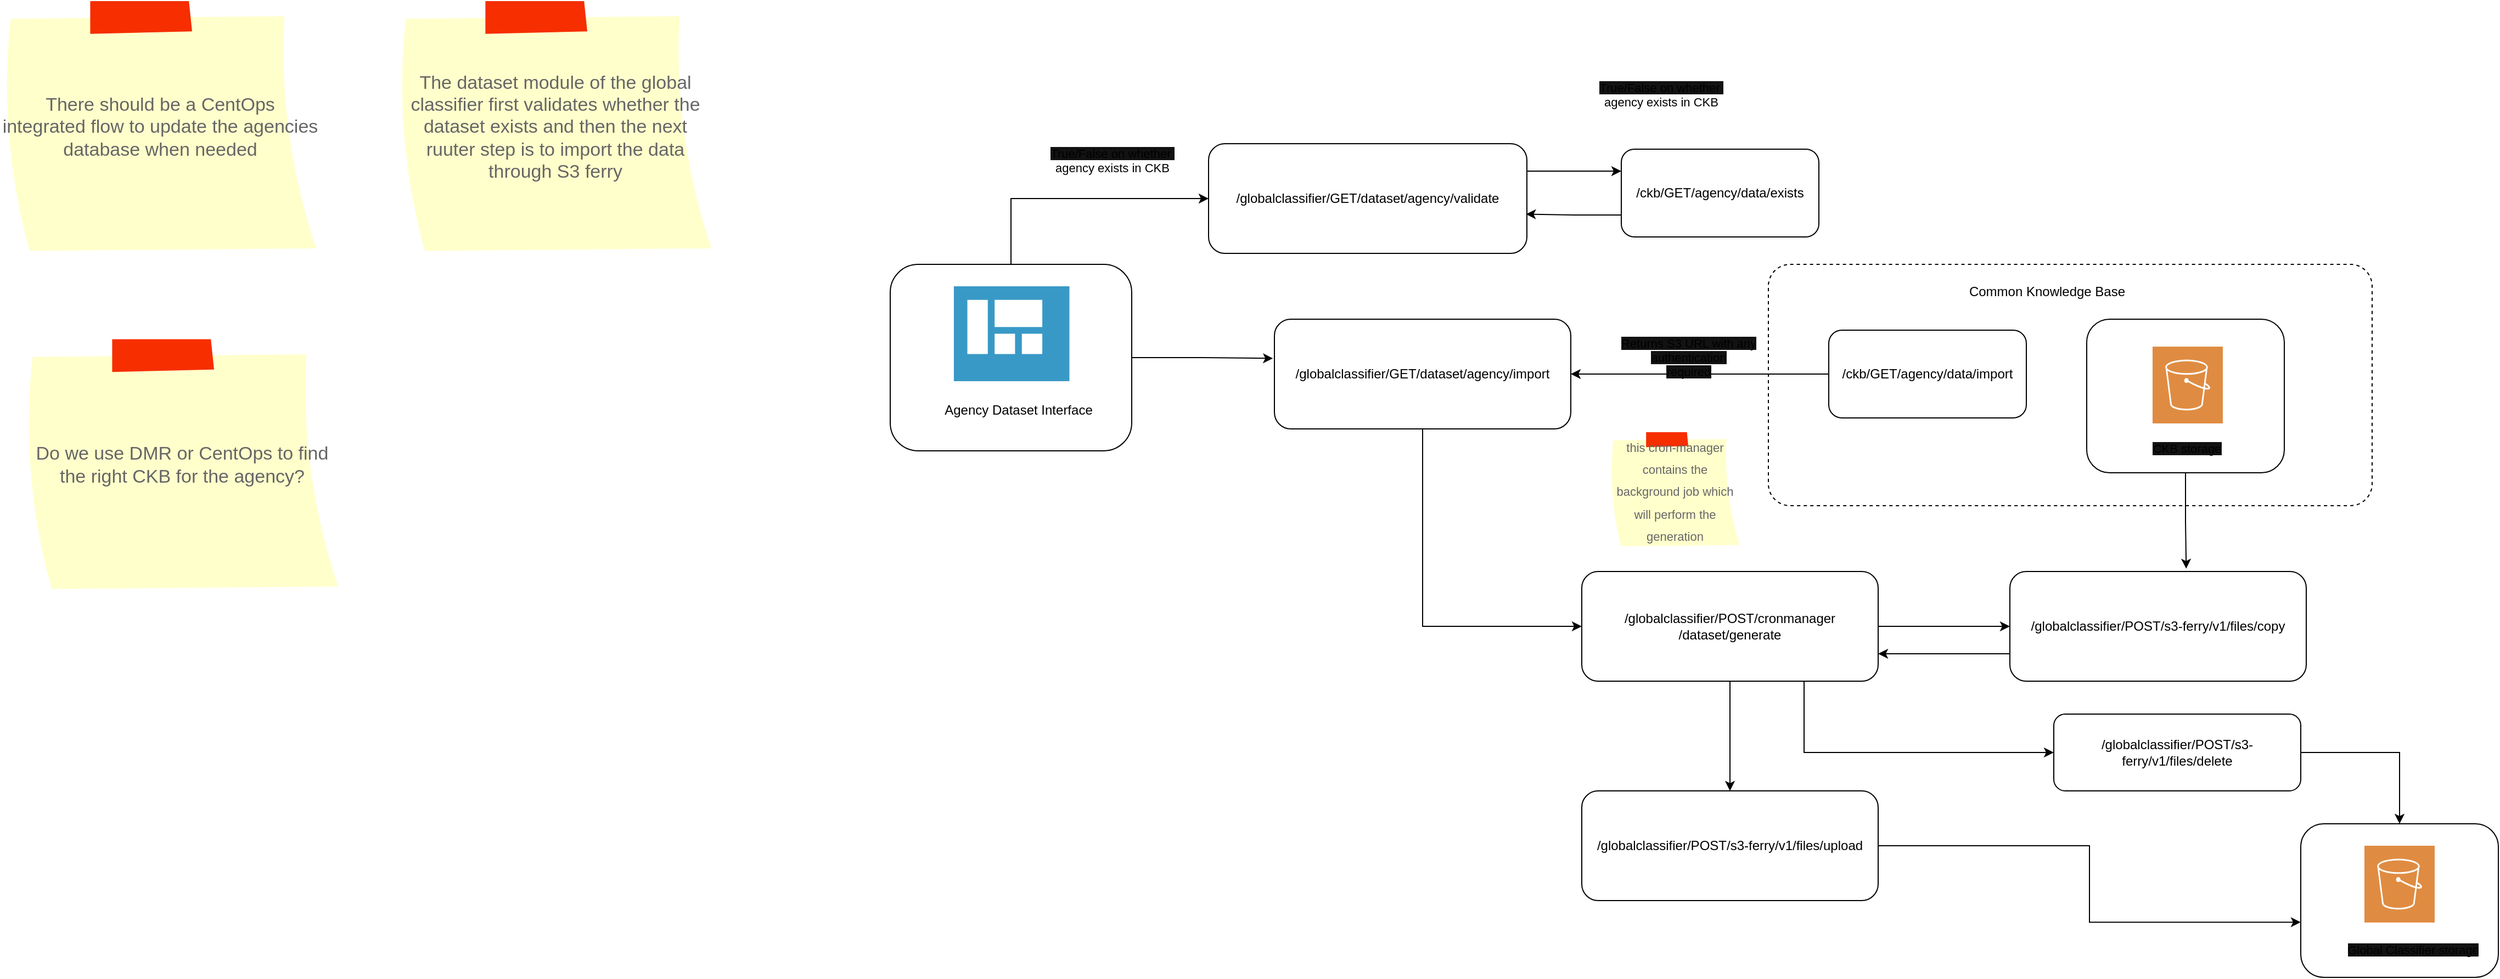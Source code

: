 <mxfile version="26.2.15">
  <diagram name="Page-1" id="0AGCFBf2FpTad1DNYMGd">
    <mxGraphModel dx="2751" dy="1145" grid="1" gridSize="10" guides="1" tooltips="1" connect="1" arrows="1" fold="1" page="1" pageScale="1" pageWidth="850" pageHeight="1100" math="0" shadow="0">
      <root>
        <mxCell id="0" />
        <mxCell id="1" parent="0" />
        <mxCell id="Wv8BJaC0_amkNu4p2bPB-7" value="" style="rounded=1;whiteSpace=wrap;html=1;arcSize=9;dashed=1;fillColor=none;" vertex="1" parent="1">
          <mxGeometry x="820" y="310" width="550" height="220" as="geometry" />
        </mxCell>
        <mxCell id="Wv8BJaC0_amkNu4p2bPB-1" value="/ckb/GET/agency/data/exists" style="rounded=1;whiteSpace=wrap;html=1;" vertex="1" parent="1">
          <mxGeometry x="686" y="205" width="180" height="80" as="geometry" />
        </mxCell>
        <mxCell id="Wv8BJaC0_amkNu4p2bPB-34" style="edgeStyle=orthogonalEdgeStyle;rounded=0;orthogonalLoop=1;jettySize=auto;html=1;exitX=1;exitY=0.25;exitDx=0;exitDy=0;entryX=0;entryY=0.25;entryDx=0;entryDy=0;" edge="1" parent="1" source="Wv8BJaC0_amkNu4p2bPB-2" target="Wv8BJaC0_amkNu4p2bPB-1">
          <mxGeometry relative="1" as="geometry" />
        </mxCell>
        <mxCell id="Wv8BJaC0_amkNu4p2bPB-2" value="/globalclassifier/GET/dataset/agency/validate" style="rounded=1;whiteSpace=wrap;html=1;" vertex="1" parent="1">
          <mxGeometry x="310" y="200" width="290" height="100" as="geometry" />
        </mxCell>
        <mxCell id="Wv8BJaC0_amkNu4p2bPB-6" style="edgeStyle=orthogonalEdgeStyle;rounded=0;orthogonalLoop=1;jettySize=auto;html=1;exitX=0.5;exitY=0;exitDx=0;exitDy=0;entryX=0;entryY=0.5;entryDx=0;entryDy=0;" edge="1" parent="1" source="Wv8BJaC0_amkNu4p2bPB-3" target="Wv8BJaC0_amkNu4p2bPB-2">
          <mxGeometry relative="1" as="geometry" />
        </mxCell>
        <mxCell id="Wv8BJaC0_amkNu4p2bPB-3" value="" style="rounded=1;whiteSpace=wrap;html=1;" vertex="1" parent="1">
          <mxGeometry x="20" y="310" width="220" height="170" as="geometry" />
        </mxCell>
        <mxCell id="Wv8BJaC0_amkNu4p2bPB-4" value="Agency Dataset Interface" style="text;html=1;align=center;verticalAlign=middle;whiteSpace=wrap;rounded=0;" vertex="1" parent="1">
          <mxGeometry x="67.49" y="426.5" width="139.58" height="33.5" as="geometry" />
        </mxCell>
        <mxCell id="Wv8BJaC0_amkNu4p2bPB-5" value="" style="image;sketch=0;aspect=fixed;html=1;points=[];align=center;fontSize=12;image=img/lib/mscae/Shared_Dashboard.svg;" vertex="1" parent="1">
          <mxGeometry x="77.86" y="330" width="105.49" height="86.5" as="geometry" />
        </mxCell>
        <mxCell id="Wv8BJaC0_amkNu4p2bPB-8" value="Common Knowledge Base" style="text;html=1;align=center;verticalAlign=middle;whiteSpace=wrap;rounded=0;" vertex="1" parent="1">
          <mxGeometry x="978" y="320" width="192" height="30" as="geometry" />
        </mxCell>
        <mxCell id="Wv8BJaC0_amkNu4p2bPB-37" style="edgeStyle=orthogonalEdgeStyle;rounded=0;orthogonalLoop=1;jettySize=auto;html=1;entryX=1;entryY=0.5;entryDx=0;entryDy=0;" edge="1" parent="1" source="Wv8BJaC0_amkNu4p2bPB-14" target="Wv8BJaC0_amkNu4p2bPB-26">
          <mxGeometry relative="1" as="geometry" />
        </mxCell>
        <mxCell id="Wv8BJaC0_amkNu4p2bPB-14" value="/ckb/GET/agency/data/import" style="rounded=1;whiteSpace=wrap;html=1;" vertex="1" parent="1">
          <mxGeometry x="875" y="370" width="180" height="80" as="geometry" />
        </mxCell>
        <mxCell id="Wv8BJaC0_amkNu4p2bPB-15" value="The dataset module of the global classifier first validates whether the dataset exists and then the next ruuter step is to import the data through S3 ferry" style="strokeWidth=1;shadow=0;dashed=0;align=center;html=1;shape=mxgraph.mockup.text.stickyNote2;fontColor=#666666;mainText=;fontSize=17;whiteSpace=wrap;fillColor=#ffffcc;strokeColor=#F62E00;" vertex="1" parent="1">
          <mxGeometry x="-430" y="70" width="290" height="230" as="geometry" />
        </mxCell>
        <mxCell id="Wv8BJaC0_amkNu4p2bPB-23" value="&lt;span style=&quot;font-size: 11px; text-wrap-mode: nowrap; background-color: rgb(18, 18, 18);&quot;&gt;True/False on whether&amp;nbsp;&lt;/span&gt;&lt;div style=&quot;font-size: 11px; text-wrap-mode: nowrap;&quot;&gt;agency exists in CKB&lt;/div&gt;" style="text;html=1;align=center;verticalAlign=middle;whiteSpace=wrap;rounded=0;" vertex="1" parent="1">
          <mxGeometry x="150" y="200" width="145" height="30" as="geometry" />
        </mxCell>
        <mxCell id="Wv8BJaC0_amkNu4p2bPB-45" style="edgeStyle=orthogonalEdgeStyle;rounded=0;orthogonalLoop=1;jettySize=auto;html=1;entryX=0;entryY=0.5;entryDx=0;entryDy=0;exitX=0.5;exitY=1;exitDx=0;exitDy=0;" edge="1" parent="1" source="Wv8BJaC0_amkNu4p2bPB-26" target="Wv8BJaC0_amkNu4p2bPB-44">
          <mxGeometry relative="1" as="geometry" />
        </mxCell>
        <mxCell id="Wv8BJaC0_amkNu4p2bPB-26" value="/globalclassifier/GET/dataset/agency/import" style="rounded=1;whiteSpace=wrap;html=1;" vertex="1" parent="1">
          <mxGeometry x="370" y="360" width="270" height="100" as="geometry" />
        </mxCell>
        <mxCell id="Wv8BJaC0_amkNu4p2bPB-27" style="edgeStyle=orthogonalEdgeStyle;rounded=0;orthogonalLoop=1;jettySize=auto;html=1;entryX=-0.005;entryY=0.357;entryDx=0;entryDy=0;entryPerimeter=0;" edge="1" parent="1" source="Wv8BJaC0_amkNu4p2bPB-3" target="Wv8BJaC0_amkNu4p2bPB-26">
          <mxGeometry relative="1" as="geometry" />
        </mxCell>
        <mxCell id="Wv8BJaC0_amkNu4p2bPB-29" value="Do we use DMR or CentOps to find the right CKB for the agency?" style="strokeWidth=1;shadow=0;dashed=0;align=center;html=1;shape=mxgraph.mockup.text.stickyNote2;fontColor=#666666;mainText=;fontSize=17;whiteSpace=wrap;fillColor=#ffffcc;strokeColor=#F62E00;" vertex="1" parent="1">
          <mxGeometry x="-770" y="378.25" width="290" height="230" as="geometry" />
        </mxCell>
        <mxCell id="Wv8BJaC0_amkNu4p2bPB-30" value="There should be a CentOps integrated flow to update the agencies database when needed" style="strokeWidth=1;shadow=0;dashed=0;align=center;html=1;shape=mxgraph.mockup.text.stickyNote2;fontColor=#666666;mainText=;fontSize=17;whiteSpace=wrap;fillColor=#ffffcc;strokeColor=#F62E00;" vertex="1" parent="1">
          <mxGeometry x="-790" y="70" width="290" height="230" as="geometry" />
        </mxCell>
        <mxCell id="Wv8BJaC0_amkNu4p2bPB-33" value="&lt;span style=&quot;font-size: 11px; text-wrap-mode: nowrap; background-color: rgb(18, 18, 18);&quot;&gt;True/False on whether&amp;nbsp;&lt;/span&gt;&lt;div style=&quot;font-size: 11px; text-wrap-mode: nowrap;&quot;&gt;agency exists in CKB&lt;/div&gt;" style="text;html=1;align=center;verticalAlign=middle;whiteSpace=wrap;rounded=0;" vertex="1" parent="1">
          <mxGeometry x="650" y="140" width="145" height="30" as="geometry" />
        </mxCell>
        <mxCell id="Wv8BJaC0_amkNu4p2bPB-35" style="edgeStyle=orthogonalEdgeStyle;rounded=0;orthogonalLoop=1;jettySize=auto;html=1;exitX=0;exitY=0.75;exitDx=0;exitDy=0;entryX=0.997;entryY=0.642;entryDx=0;entryDy=0;entryPerimeter=0;" edge="1" parent="1" source="Wv8BJaC0_amkNu4p2bPB-1" target="Wv8BJaC0_amkNu4p2bPB-2">
          <mxGeometry relative="1" as="geometry" />
        </mxCell>
        <mxCell id="Wv8BJaC0_amkNu4p2bPB-39" value="" style="rounded=1;whiteSpace=wrap;html=1;" vertex="1" parent="1">
          <mxGeometry x="1110" y="360" width="180" height="140" as="geometry" />
        </mxCell>
        <mxCell id="Wv8BJaC0_amkNu4p2bPB-41" value="" style="sketch=0;pointerEvents=1;shadow=0;dashed=0;html=1;strokeColor=none;fillColor=#DF8C42;labelPosition=center;verticalLabelPosition=bottom;verticalAlign=top;align=center;outlineConnect=0;shape=mxgraph.veeam2.aws_s3;" vertex="1" parent="1">
          <mxGeometry x="1170" y="385" width="64" height="70" as="geometry" />
        </mxCell>
        <mxCell id="Wv8BJaC0_amkNu4p2bPB-42" value="&lt;span style=&quot;font-size: 11px; text-wrap-mode: nowrap; background-color: rgb(18, 18, 18);&quot;&gt;CKB storage&lt;/span&gt;" style="text;html=1;align=center;verticalAlign=middle;whiteSpace=wrap;rounded=0;" vertex="1" parent="1">
          <mxGeometry x="1128.5" y="463" width="145" height="30" as="geometry" />
        </mxCell>
        <mxCell id="Wv8BJaC0_amkNu4p2bPB-43" value="&lt;div style=&quot;font-size: 11px; text-wrap-mode: nowrap;&quot;&gt;&lt;span style=&quot;background-color: rgb(18, 18, 18);&quot;&gt;Returns S3 URL with any authentication&lt;/span&gt;&lt;/div&gt;&lt;div style=&quot;font-size: 11px; text-wrap-mode: nowrap;&quot;&gt;&lt;span style=&quot;background-color: rgb(18, 18, 18);&quot;&gt;required&lt;/span&gt;&lt;/div&gt;" style="text;html=1;align=center;verticalAlign=middle;whiteSpace=wrap;rounded=0;" vertex="1" parent="1">
          <mxGeometry x="675" y="380" width="145" height="30" as="geometry" />
        </mxCell>
        <mxCell id="Wv8BJaC0_amkNu4p2bPB-47" style="edgeStyle=orthogonalEdgeStyle;rounded=0;orthogonalLoop=1;jettySize=auto;html=1;" edge="1" parent="1" source="Wv8BJaC0_amkNu4p2bPB-44" target="Wv8BJaC0_amkNu4p2bPB-46">
          <mxGeometry relative="1" as="geometry" />
        </mxCell>
        <mxCell id="Wv8BJaC0_amkNu4p2bPB-54" style="edgeStyle=orthogonalEdgeStyle;rounded=0;orthogonalLoop=1;jettySize=auto;html=1;" edge="1" parent="1" source="Wv8BJaC0_amkNu4p2bPB-44">
          <mxGeometry relative="1" as="geometry">
            <mxPoint x="785" y="790" as="targetPoint" />
          </mxGeometry>
        </mxCell>
        <mxCell id="Wv8BJaC0_amkNu4p2bPB-60" style="edgeStyle=orthogonalEdgeStyle;rounded=0;orthogonalLoop=1;jettySize=auto;html=1;exitX=0.75;exitY=1;exitDx=0;exitDy=0;entryX=0;entryY=0.5;entryDx=0;entryDy=0;" edge="1" parent="1" source="Wv8BJaC0_amkNu4p2bPB-44" target="Wv8BJaC0_amkNu4p2bPB-58">
          <mxGeometry relative="1" as="geometry" />
        </mxCell>
        <mxCell id="Wv8BJaC0_amkNu4p2bPB-44" value="/globalclassifier/&lt;span style=&quot;background-color: transparent; color: light-dark(rgb(0, 0, 0), rgb(255, 255, 255));&quot;&gt;POST/cronmanager /dataset/generate&lt;/span&gt;" style="rounded=1;whiteSpace=wrap;html=1;container=1;" vertex="1" parent="1">
          <mxGeometry x="650" y="590" width="270" height="100" as="geometry" />
        </mxCell>
        <mxCell id="Wv8BJaC0_amkNu4p2bPB-50" style="edgeStyle=orthogonalEdgeStyle;rounded=0;orthogonalLoop=1;jettySize=auto;html=1;exitX=0;exitY=0.75;exitDx=0;exitDy=0;entryX=1;entryY=0.75;entryDx=0;entryDy=0;" edge="1" parent="1" source="Wv8BJaC0_amkNu4p2bPB-46" target="Wv8BJaC0_amkNu4p2bPB-44">
          <mxGeometry relative="1" as="geometry" />
        </mxCell>
        <mxCell id="Wv8BJaC0_amkNu4p2bPB-46" value="/globalclassifier/POST/s3-ferry/v1/files/copy" style="rounded=1;whiteSpace=wrap;html=1;" vertex="1" parent="1">
          <mxGeometry x="1040" y="590" width="270" height="100" as="geometry" />
        </mxCell>
        <mxCell id="Wv8BJaC0_amkNu4p2bPB-48" style="edgeStyle=orthogonalEdgeStyle;rounded=0;orthogonalLoop=1;jettySize=auto;html=1;entryX=0.595;entryY=-0.026;entryDx=0;entryDy=0;entryPerimeter=0;" edge="1" parent="1" source="Wv8BJaC0_amkNu4p2bPB-39" target="Wv8BJaC0_amkNu4p2bPB-46">
          <mxGeometry relative="1" as="geometry" />
        </mxCell>
        <mxCell id="Wv8BJaC0_amkNu4p2bPB-49" value="&lt;font style=&quot;font-size: 11px;&quot;&gt;this cron-manager contains the background job which will perform the generation&lt;/font&gt;" style="strokeWidth=1;shadow=0;dashed=0;align=center;html=1;shape=mxgraph.mockup.text.stickyNote2;fontColor=#666666;mainText=;fontSize=17;whiteSpace=wrap;fillColor=#ffffcc;strokeColor=#F62E00;" vertex="1" parent="1">
          <mxGeometry x="675" y="463" width="120" height="105" as="geometry" />
        </mxCell>
        <mxCell id="Wv8BJaC0_amkNu4p2bPB-51" value="" style="rounded=1;whiteSpace=wrap;html=1;" vertex="1" parent="1">
          <mxGeometry x="1305" y="820" width="180" height="140" as="geometry" />
        </mxCell>
        <mxCell id="Wv8BJaC0_amkNu4p2bPB-52" value="" style="sketch=0;pointerEvents=1;shadow=0;dashed=0;html=1;strokeColor=none;fillColor=#DF8C42;labelPosition=center;verticalLabelPosition=bottom;verticalAlign=top;align=center;outlineConnect=0;shape=mxgraph.veeam2.aws_s3;" vertex="1" parent="1">
          <mxGeometry x="1363" y="840" width="64" height="70" as="geometry" />
        </mxCell>
        <mxCell id="Wv8BJaC0_amkNu4p2bPB-53" value="&lt;span style=&quot;font-size: 11px; text-wrap-mode: nowrap; background-color: rgb(18, 18, 18);&quot;&gt;Global Classifier storage&lt;/span&gt;" style="text;html=1;align=center;verticalAlign=middle;whiteSpace=wrap;rounded=0;" vertex="1" parent="1">
          <mxGeometry x="1335" y="920" width="145" height="30" as="geometry" />
        </mxCell>
        <mxCell id="Wv8BJaC0_amkNu4p2bPB-55" value="/globalclassifier/POST/s3-ferry/v1/files/upload" style="rounded=1;whiteSpace=wrap;html=1;" vertex="1" parent="1">
          <mxGeometry x="650" y="790" width="270" height="100" as="geometry" />
        </mxCell>
        <mxCell id="Wv8BJaC0_amkNu4p2bPB-56" style="edgeStyle=orthogonalEdgeStyle;rounded=0;orthogonalLoop=1;jettySize=auto;html=1;entryX=0;entryY=0.641;entryDx=0;entryDy=0;entryPerimeter=0;" edge="1" parent="1" source="Wv8BJaC0_amkNu4p2bPB-55" target="Wv8BJaC0_amkNu4p2bPB-51">
          <mxGeometry relative="1" as="geometry" />
        </mxCell>
        <mxCell id="Wv8BJaC0_amkNu4p2bPB-59" style="edgeStyle=orthogonalEdgeStyle;rounded=0;orthogonalLoop=1;jettySize=auto;html=1;entryX=0.5;entryY=0;entryDx=0;entryDy=0;exitX=1;exitY=0.5;exitDx=0;exitDy=0;" edge="1" parent="1" source="Wv8BJaC0_amkNu4p2bPB-58" target="Wv8BJaC0_amkNu4p2bPB-51">
          <mxGeometry relative="1" as="geometry" />
        </mxCell>
        <mxCell id="Wv8BJaC0_amkNu4p2bPB-58" value="/globalclassifier/POST/s3-ferry/v1/files/delete" style="rounded=1;whiteSpace=wrap;html=1;" vertex="1" parent="1">
          <mxGeometry x="1080" y="720" width="225" height="70" as="geometry" />
        </mxCell>
      </root>
    </mxGraphModel>
  </diagram>
</mxfile>
